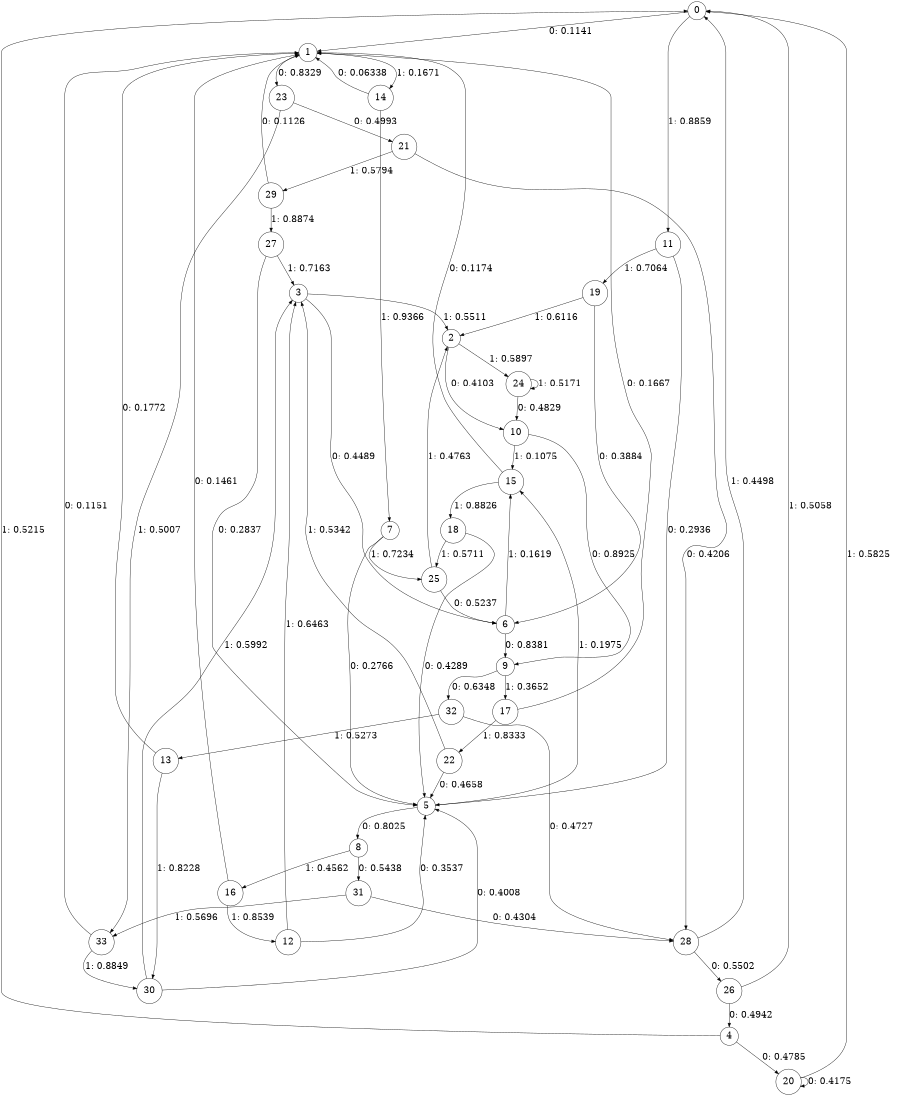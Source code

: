 digraph "ch23faceL7" {
size = "6,8.5";
ratio = "fill";
node [shape = circle];
node [fontsize = 24];
edge [fontsize = 24];
0 -> 1 [label = "0: 0.1141   "];
0 -> 11 [label = "1: 0.8859   "];
1 -> 23 [label = "0: 0.8329   "];
1 -> 14 [label = "1: 0.1671   "];
2 -> 10 [label = "0: 0.4103   "];
2 -> 24 [label = "1: 0.5897   "];
3 -> 6 [label = "0: 0.4489   "];
3 -> 2 [label = "1: 0.5511   "];
4 -> 20 [label = "0: 0.4785   "];
4 -> 0 [label = "1: 0.5215   "];
5 -> 8 [label = "0: 0.8025   "];
5 -> 15 [label = "1: 0.1975   "];
6 -> 9 [label = "0: 0.8381   "];
6 -> 15 [label = "1: 0.1619   "];
7 -> 5 [label = "0: 0.2766   "];
7 -> 25 [label = "1: 0.7234   "];
8 -> 31 [label = "0: 0.5438   "];
8 -> 16 [label = "1: 0.4562   "];
9 -> 32 [label = "0: 0.6348   "];
9 -> 17 [label = "1: 0.3652   "];
10 -> 9 [label = "0: 0.8925   "];
10 -> 15 [label = "1: 0.1075   "];
11 -> 5 [label = "0: 0.2936   "];
11 -> 19 [label = "1: 0.7064   "];
12 -> 5 [label = "0: 0.3537   "];
12 -> 3 [label = "1: 0.6463   "];
13 -> 1 [label = "0: 0.1772   "];
13 -> 30 [label = "1: 0.8228   "];
14 -> 1 [label = "0: 0.06338  "];
14 -> 7 [label = "1: 0.9366   "];
15 -> 1 [label = "0: 0.1174   "];
15 -> 18 [label = "1: 0.8826   "];
16 -> 1 [label = "0: 0.1461   "];
16 -> 12 [label = "1: 0.8539   "];
17 -> 1 [label = "0: 0.1667   "];
17 -> 22 [label = "1: 0.8333   "];
18 -> 5 [label = "0: 0.4289   "];
18 -> 25 [label = "1: 0.5711   "];
19 -> 6 [label = "0: 0.3884   "];
19 -> 2 [label = "1: 0.6116   "];
20 -> 20 [label = "0: 0.4175   "];
20 -> 0 [label = "1: 0.5825   "];
21 -> 28 [label = "0: 0.4206   "];
21 -> 29 [label = "1: 0.5794   "];
22 -> 5 [label = "0: 0.4658   "];
22 -> 3 [label = "1: 0.5342   "];
23 -> 21 [label = "0: 0.4993   "];
23 -> 33 [label = "1: 0.5007   "];
24 -> 10 [label = "0: 0.4829   "];
24 -> 24 [label = "1: 0.5171   "];
25 -> 6 [label = "0: 0.5237   "];
25 -> 2 [label = "1: 0.4763   "];
26 -> 4 [label = "0: 0.4942   "];
26 -> 0 [label = "1: 0.5058   "];
27 -> 5 [label = "0: 0.2837   "];
27 -> 3 [label = "1: 0.7163   "];
28 -> 26 [label = "0: 0.5502   "];
28 -> 0 [label = "1: 0.4498   "];
29 -> 1 [label = "0: 0.1126   "];
29 -> 27 [label = "1: 0.8874   "];
30 -> 5 [label = "0: 0.4008   "];
30 -> 3 [label = "1: 0.5992   "];
31 -> 28 [label = "0: 0.4304   "];
31 -> 33 [label = "1: 0.5696   "];
32 -> 28 [label = "0: 0.4727   "];
32 -> 13 [label = "1: 0.5273   "];
33 -> 1 [label = "0: 0.1151   "];
33 -> 30 [label = "1: 0.8849   "];
}